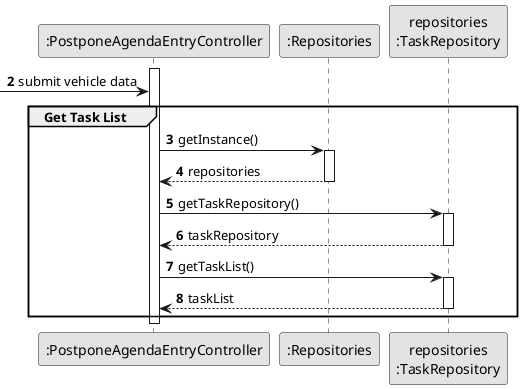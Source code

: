 @startuml
skinparam monochrome true
skinparam packageStyle rectangle
skinparam shadowing false

autonumber

'hide footbox

participant ":PostponeAgendaEntryController" as CTRL
participant ":Repositories" as RepositorySingleton
participant "repositories\n:TaskRepository" as TaskRepo

autonumber 2

activate CTRL

 -> CTRL: submit vehicle data

    group Get Task List

            CTRL -> RepositorySingleton : getInstance()
            activate RepositorySingleton

                RepositorySingleton --> CTRL : repositories
            deactivate RepositorySingleton

            CTRL -> TaskRepo : getTaskRepository()
            activate TaskRepo

                TaskRepo --> CTRL : taskRepository
            deactivate TaskRepo

            CTRL -> TaskRepo :getTaskList()
            activate TaskRepo

            TaskRepo --> CTRL : taskList
            deactivate TaskRepo
    end
deactivate CTRL


@enduml